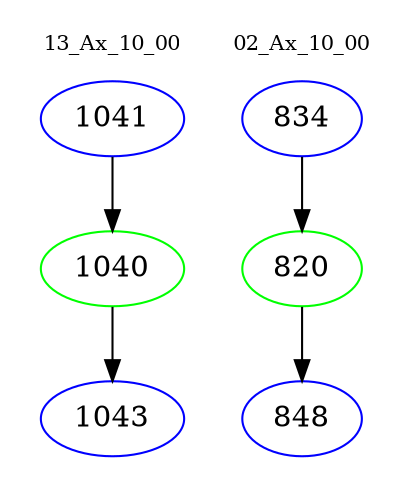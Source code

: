 digraph{
subgraph cluster_0 {
color = white
label = "13_Ax_10_00";
fontsize=10;
T0_1041 [label="1041", color="blue"]
T0_1041 -> T0_1040 [color="black"]
T0_1040 [label="1040", color="green"]
T0_1040 -> T0_1043 [color="black"]
T0_1043 [label="1043", color="blue"]
}
subgraph cluster_1 {
color = white
label = "02_Ax_10_00";
fontsize=10;
T1_834 [label="834", color="blue"]
T1_834 -> T1_820 [color="black"]
T1_820 [label="820", color="green"]
T1_820 -> T1_848 [color="black"]
T1_848 [label="848", color="blue"]
}
}
